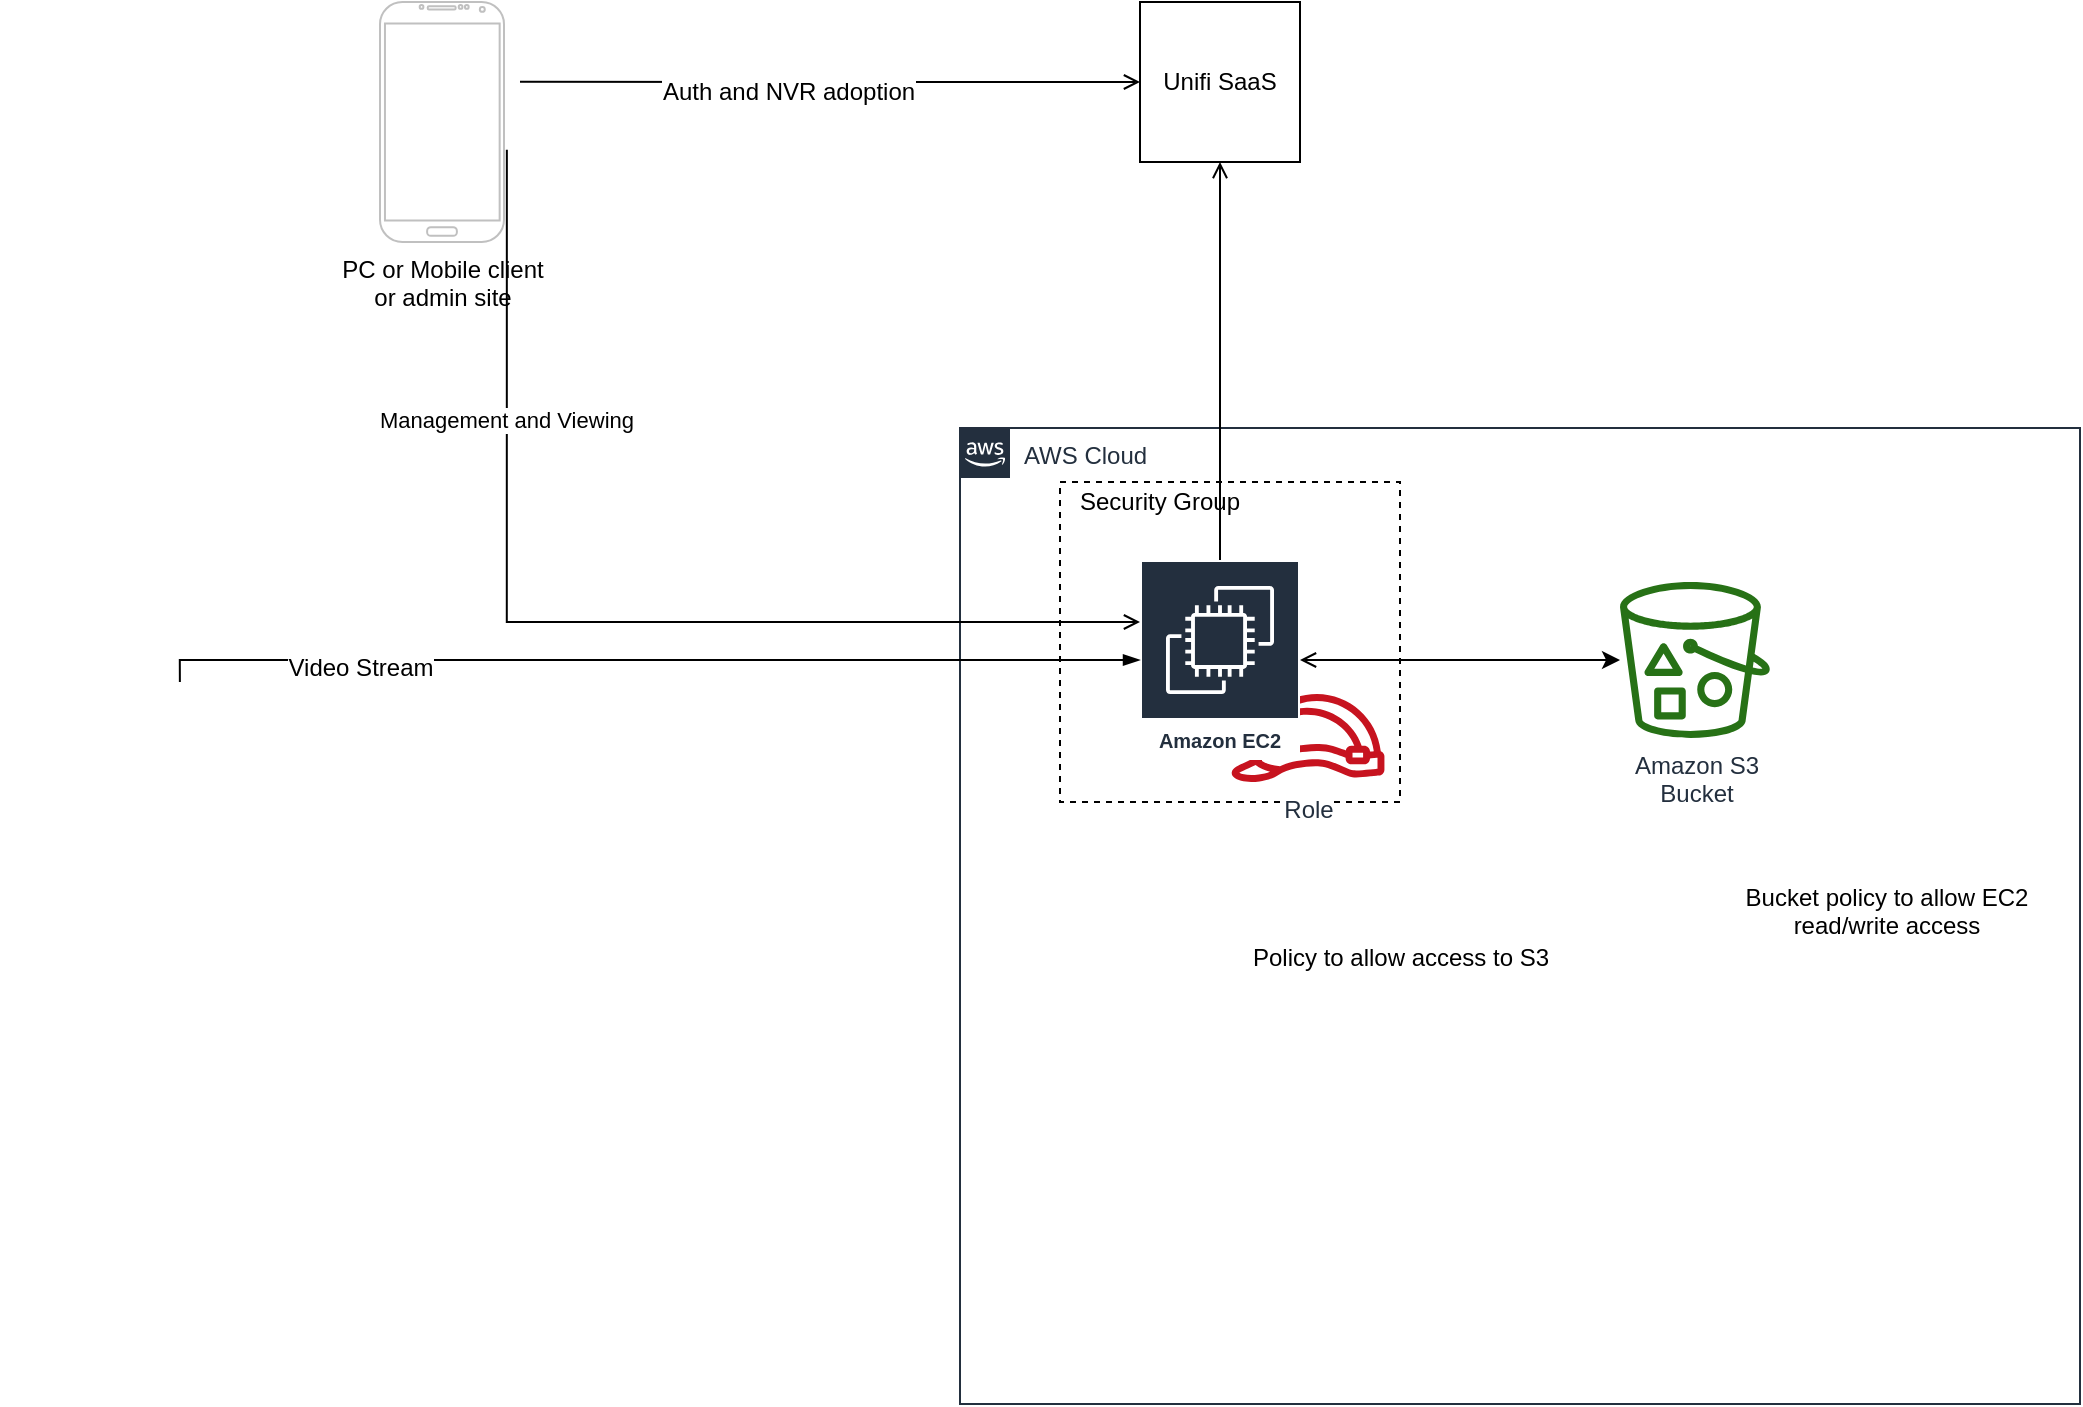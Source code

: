 <mxfile version="12.1.3" type="github" pages="1">
  <diagram id="Ht1M8jgEwFfnCIfOTk4-" name="Page-1">
    <mxGraphModel dx="1656" dy="1689" grid="1" gridSize="10" guides="1" tooltips="1" connect="1" arrows="1" fold="1" page="1" pageScale="1" pageWidth="1169" pageHeight="827" math="0" shadow="0">
      <root>
        <mxCell id="0"/>
        <mxCell id="1" parent="0"/>
        <mxCell id="iOhvE3Qq9spuYCGrNjIp-2" value="Policy to allow access to S3" style="shape=image;html=1;verticalAlign=top;verticalLabelPosition=bottom;labelBackgroundColor=#ffffff;imageAspect=0;aspect=fixed;image=https://cdn2.iconfinder.com/data/icons/amazon-aws-stencils/100/Deployment__Management_copy_AWS_CloudFormation_Template-128.png" vertex="1" parent="1">
          <mxGeometry x="696" y="-414" width="128" height="128" as="geometry"/>
        </mxCell>
        <mxCell id="qyL7QlVrrnTCNGOCJlHH-1" value="AWS Cloud" style="points=[[0,0],[0.25,0],[0.5,0],[0.75,0],[1,0],[1,0.25],[1,0.5],[1,0.75],[1,1],[0.75,1],[0.5,1],[0.25,1],[0,1],[0,0.75],[0,0.5],[0,0.25]];outlineConnect=0;gradientColor=none;html=1;whiteSpace=wrap;fontSize=12;fontStyle=0;shape=mxgraph.aws4.group;grIcon=mxgraph.aws4.group_aws_cloud_alt;strokeColor=#232F3E;fillColor=none;verticalAlign=top;align=left;spacingLeft=30;fontColor=#232F3E;dashed=0;labelBackgroundColor=#ffffff;" vertex="1" parent="1">
          <mxGeometry x="540" y="-537" width="560" height="488" as="geometry"/>
        </mxCell>
        <mxCell id="qyL7QlVrrnTCNGOCJlHH-17" value="Management and Viewing" style="edgeStyle=orthogonalEdgeStyle;rounded=0;orthogonalLoop=1;jettySize=auto;html=1;entryX=1.023;entryY=0.616;entryDx=0;entryDy=0;entryPerimeter=0;startArrow=open;startFill=0;endArrow=none;endFill=0;verticalAlign=top;" edge="1" parent="1" source="iOhvE3Qq9spuYCGrNjIp-1" target="qyL7QlVrrnTCNGOCJlHH-14">
          <mxGeometry x="0.559" relative="1" as="geometry">
            <Array as="points">
              <mxPoint x="313" y="-440"/>
            </Array>
            <mxPoint as="offset"/>
          </mxGeometry>
        </mxCell>
        <mxCell id="UEzPUAAOIrF-is8g5C7q-155" value="" style="rounded=0;whiteSpace=wrap;html=1;dashed=1;labelBackgroundColor=#ffffff;fillColor=none;gradientColor=none;align=left;" parent="1" vertex="1">
          <mxGeometry x="590" y="-510" width="170" height="160" as="geometry"/>
        </mxCell>
        <mxCell id="UEzPUAAOIrF-is8g5C7q-158" value="Amazon S3&lt;br&gt;Bucket&lt;br&gt;" style="outlineConnect=0;fontColor=#232F3E;gradientColor=none;fillColor=#277116;strokeColor=none;dashed=0;verticalLabelPosition=bottom;verticalAlign=top;align=center;html=1;fontSize=12;fontStyle=0;aspect=fixed;pointerEvents=1;shape=mxgraph.aws4.bucket_with_objects;labelBackgroundColor=#ffffff;" parent="1" vertex="1">
          <mxGeometry x="870" y="-460" width="75" height="78" as="geometry"/>
        </mxCell>
        <mxCell id="UEzPUAAOIrF-is8g5C7q-159" value="Role" style="outlineConnect=0;fontColor=#232F3E;gradientColor=none;fillColor=#C7131F;strokeColor=none;dashed=0;verticalLabelPosition=bottom;verticalAlign=top;align=center;html=1;fontSize=12;fontStyle=0;aspect=fixed;pointerEvents=1;shape=mxgraph.aws4.role;labelBackgroundColor=#ffffff;" parent="1" vertex="1">
          <mxGeometry x="675" y="-404" width="78" height="44" as="geometry"/>
        </mxCell>
        <mxCell id="iOhvE3Qq9spuYCGrNjIp-5" value="" style="edgeStyle=orthogonalEdgeStyle;rounded=0;orthogonalLoop=1;jettySize=auto;html=1;startArrow=open;startFill=0;" edge="1" parent="1" source="iOhvE3Qq9spuYCGrNjIp-1" target="UEzPUAAOIrF-is8g5C7q-158">
          <mxGeometry relative="1" as="geometry">
            <mxPoint x="820" y="-421" as="targetPoint"/>
          </mxGeometry>
        </mxCell>
        <mxCell id="iOhvE3Qq9spuYCGrNjIp-1" value="Amazon EC2" style="outlineConnect=0;fontColor=#232F3E;gradientColor=none;strokeColor=#ffffff;fillColor=#232F3E;dashed=0;verticalLabelPosition=middle;verticalAlign=bottom;align=center;html=1;whiteSpace=wrap;fontSize=10;fontStyle=1;spacing=3;shape=mxgraph.aws4.productIcon;prIcon=mxgraph.aws4.ec2;" vertex="1" parent="1">
          <mxGeometry x="630" y="-471" width="80" height="100" as="geometry"/>
        </mxCell>
        <mxCell id="iOhvE3Qq9spuYCGrNjIp-8" value="&lt;div&gt;Bucket policy to allow EC2 &lt;br&gt;&lt;/div&gt;&lt;div&gt;read/write access&lt;/div&gt;" style="shape=image;html=1;verticalAlign=top;verticalLabelPosition=bottom;labelBackgroundColor=#ffffff;imageAspect=0;aspect=fixed;image=https://cdn2.iconfinder.com/data/icons/amazon-aws-stencils/100/Deployment__Management_copy_AWS_CloudFormation_Template-128.png" vertex="1" parent="1">
          <mxGeometry x="938.5" y="-444" width="128" height="128" as="geometry"/>
        </mxCell>
        <mxCell id="qyL7QlVrrnTCNGOCJlHH-2" value="Security Group" style="text;html=1;strokeColor=none;fillColor=none;align=center;verticalAlign=middle;whiteSpace=wrap;rounded=0;" vertex="1" parent="1">
          <mxGeometry x="590" y="-510" width="100" height="20" as="geometry"/>
        </mxCell>
        <mxCell id="qyL7QlVrrnTCNGOCJlHH-8" value="" style="shape=image;imageAspect=0;aspect=fixed;verticalLabelPosition=bottom;verticalAlign=top;image=https://cdn.shopify.com/s/files/1/1439/1668/products/UVC-G3-FLEX_Front_1024x1024.png?v=1561508041;" vertex="1" parent="1">
          <mxGeometry x="60" y="-486" width="130" height="130" as="geometry"/>
        </mxCell>
        <mxCell id="qyL7QlVrrnTCNGOCJlHH-10" style="edgeStyle=orthogonalEdgeStyle;rounded=0;orthogonalLoop=1;jettySize=auto;html=1;startArrow=blockThin;startFill=1;endArrow=none;endFill=0;entryX=0.538;entryY=0.262;entryDx=0;entryDy=0;entryPerimeter=0;" edge="1" parent="1" source="iOhvE3Qq9spuYCGrNjIp-1" target="qyL7QlVrrnTCNGOCJlHH-9">
          <mxGeometry relative="1" as="geometry">
            <mxPoint x="430" y="-410.0" as="targetPoint"/>
            <Array as="points">
              <mxPoint x="150" y="-421"/>
            </Array>
          </mxGeometry>
        </mxCell>
        <mxCell id="qyL7QlVrrnTCNGOCJlHH-18" value="Video Stream" style="text;html=1;resizable=0;points=[];align=center;verticalAlign=middle;labelBackgroundColor=#ffffff;" vertex="1" connectable="0" parent="qyL7QlVrrnTCNGOCJlHH-10">
          <mxGeometry x="0.588" y="4" relative="1" as="geometry">
            <mxPoint as="offset"/>
          </mxGeometry>
        </mxCell>
        <mxCell id="qyL7QlVrrnTCNGOCJlHH-9" value="" style="shape=image;imageAspect=0;aspect=fixed;verticalLabelPosition=bottom;verticalAlign=top;image=https://cdn.shopify.com/s/files/1/1439/1668/products/UVC-G3-FLEX_Front_1024x1024.png?v=1561508041;" vertex="1" parent="1">
          <mxGeometry x="80" y="-444" width="130" height="130" as="geometry"/>
        </mxCell>
        <mxCell id="qyL7QlVrrnTCNGOCJlHH-13" style="edgeStyle=orthogonalEdgeStyle;rounded=0;orthogonalLoop=1;jettySize=auto;html=1;exitX=0.5;exitY=1;exitDx=0;exitDy=0;startArrow=open;startFill=0;endArrow=none;endFill=0;" edge="1" parent="1" source="qyL7QlVrrnTCNGOCJlHH-12" target="iOhvE3Qq9spuYCGrNjIp-1">
          <mxGeometry relative="1" as="geometry"/>
        </mxCell>
        <mxCell id="qyL7QlVrrnTCNGOCJlHH-15" style="edgeStyle=orthogonalEdgeStyle;rounded=0;orthogonalLoop=1;jettySize=auto;html=1;exitX=0;exitY=0.5;exitDx=0;exitDy=0;startArrow=open;startFill=0;endArrow=none;endFill=0;" edge="1" parent="1" source="qyL7QlVrrnTCNGOCJlHH-12">
          <mxGeometry relative="1" as="geometry">
            <mxPoint x="320" y="-710.176" as="targetPoint"/>
          </mxGeometry>
        </mxCell>
        <mxCell id="qyL7QlVrrnTCNGOCJlHH-16" value="Auth and NVR adoption" style="text;html=1;resizable=0;points=[];align=center;verticalAlign=middle;labelBackgroundColor=#ffffff;" vertex="1" connectable="0" parent="qyL7QlVrrnTCNGOCJlHH-15">
          <mxGeometry x="0.139" y="5" relative="1" as="geometry">
            <mxPoint as="offset"/>
          </mxGeometry>
        </mxCell>
        <mxCell id="qyL7QlVrrnTCNGOCJlHH-12" value="Unifi SaaS" style="whiteSpace=wrap;html=1;aspect=fixed;" vertex="1" parent="1">
          <mxGeometry x="630" y="-750" width="80" height="80" as="geometry"/>
        </mxCell>
        <mxCell id="qyL7QlVrrnTCNGOCJlHH-14" value="&lt;div&gt;PC or Mobile client&lt;/div&gt;&lt;div&gt;or admin site&lt;/div&gt;" style="verticalLabelPosition=bottom;verticalAlign=top;html=1;shadow=0;dashed=0;strokeWidth=1;shape=mxgraph.android.phone2;fillColor=#ffffff;strokeColor=#c0c0c0;" vertex="1" parent="1">
          <mxGeometry x="250" y="-750" width="62" height="120" as="geometry"/>
        </mxCell>
      </root>
    </mxGraphModel>
  </diagram>
</mxfile>
